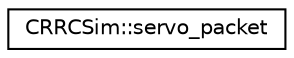 digraph "Graphical Class Hierarchy"
{
 // INTERACTIVE_SVG=YES
  edge [fontname="Helvetica",fontsize="10",labelfontname="Helvetica",labelfontsize="10"];
  node [fontname="Helvetica",fontsize="10",shape=record];
  rankdir="LR";
  Node1 [label="CRRCSim::servo_packet",height=0.2,width=0.4,color="black", fillcolor="white", style="filled",URL="$structCRRCSim_1_1servo__packet.html"];
}
